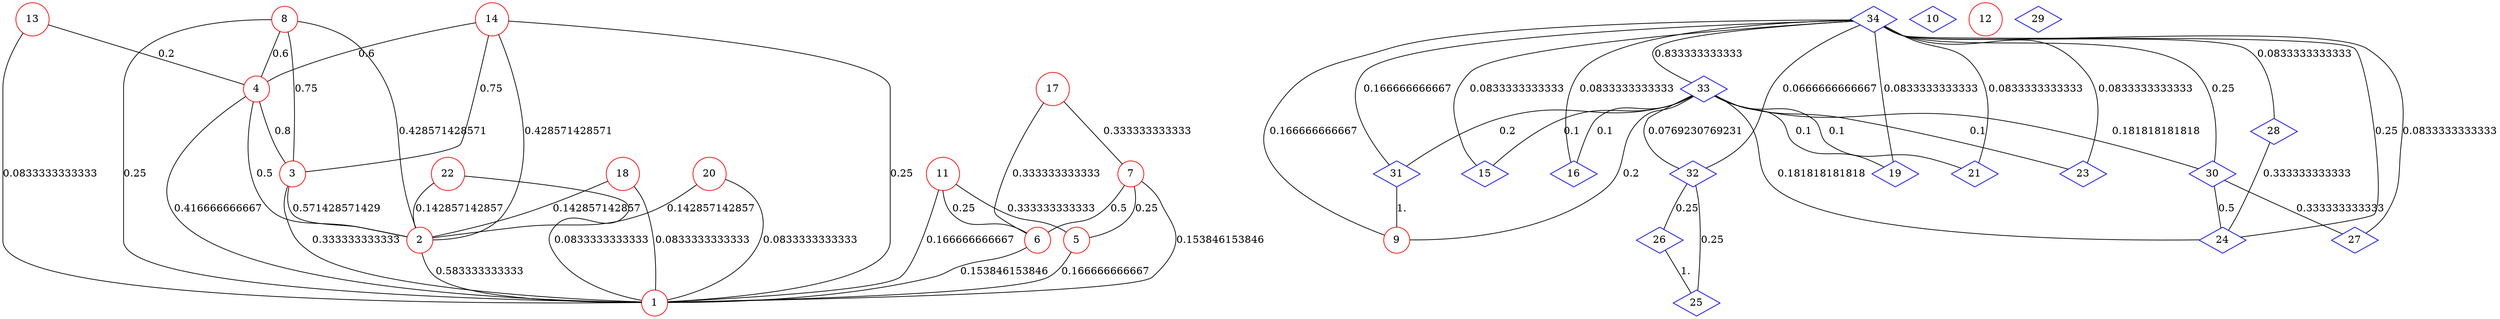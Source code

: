 graph G {
  1 [shape=circle, color="#FF0000", label="1", ];
  2 [shape=circle, color="#FF0000", label="2", ];
  3 [shape=circle, color="#FF0000", label="3", ];
  4 [shape=circle, color="#FF0000", label="4", ];
  5 [shape=circle, color="#FF0000", label="5", ];
  6 [shape=circle, color="#FF0000", label="6", ];
  7 [shape=circle, color="#FF0000", label="7", ];
  8 [shape=circle, color="#FF0000", label="8", ];
  9 [shape=circle, color="#FF0000", label="9", ];
  10 [shape=diamond, color="#0000FF", label="10", ];
  11 [shape=circle, color="#FF0000", label="11", ];
  12 [shape=circle, color="#FF0000", label="12", ];
  13 [shape=circle, color="#FF0000", label="13", ];
  14 [shape=circle, color="#FF0000", label="14", ];
  15 [shape=diamond, color="#0000FF", label="15", ];
  16 [shape=diamond, color="#0000FF", label="16", ];
  17 [shape=circle, color="#FF0000", label="17", ];
  18 [shape=circle, color="#FF0000", label="18", ];
  19 [shape=diamond, color="#0000FF", label="19", ];
  20 [shape=circle, color="#FF0000", label="20", ];
  21 [shape=diamond, color="#0000FF", label="21", ];
  22 [shape=circle, color="#FF0000", label="22", ];
  23 [shape=diamond, color="#0000FF", label="23", ];
  24 [shape=diamond, color="#0000FF", label="24", ];
  25 [shape=diamond, color="#0000FF", label="25", ];
  26 [shape=diamond, color="#0000FF", label="26", ];
  27 [shape=diamond, color="#0000FF", label="27", ];
  28 [shape=diamond, color="#0000FF", label="28", ];
  29 [shape=diamond, color="#0000FF", label="29", ];
  30 [shape=diamond, color="#0000FF", label="30", ];
  31 [shape=diamond, color="#0000FF", label="31", ];
  32 [shape=diamond, color="#0000FF", label="32", ];
  33 [shape=diamond, color="#0000FF", label="33", ];
  34 [shape=diamond, color="#0000FF", label="34", ];
  
  
  2 -- 1 [label="0.583333333333", ];
  3 -- 1 [label="0.333333333333", ];
  3 -- 2 [label="0.571428571429", ];
  4 -- 1 [label="0.416666666667", ];
  4 -- 2 [label="0.5", ];
  4 -- 3 [label="0.8", ];
  5 -- 1 [label="0.166666666667", ];
  6 -- 1 [label="0.153846153846", ];
  7 -- 1 [label="0.153846153846", ];
  7 -- 5 [label="0.25", ];
  7 -- 6 [label="0.5", ];
  8 -- 1 [label="0.25", ];
  8 -- 2 [label="0.428571428571", ];
  8 -- 3 [label="0.75", ];
  8 -- 4 [label="0.6", ];
  11 -- 1 [label="0.166666666667", ];
  11 -- 5 [label="0.333333333333", ];
  11 -- 6 [label="0.25", ];
  13 -- 1 [label="0.0833333333333", ];
  13 -- 4 [label="0.2", ];
  14 -- 1 [label="0.25", ];
  14 -- 2 [label="0.428571428571", ];
  14 -- 3 [label="0.75", ];
  14 -- 4 [label="0.6", ];
  17 -- 6 [label="0.333333333333", ];
  17 -- 7 [label="0.333333333333", ];
  18 -- 1 [label="0.0833333333333", ];
  18 -- 2 [label="0.142857142857", ];
  20 -- 1 [label="0.0833333333333", ];
  20 -- 2 [label="0.142857142857", ];
  22 -- 1 [label="0.0833333333333", ];
  22 -- 2 [label="0.142857142857", ];
  26 -- 25 [label="1.", ];
  28 -- 24 [label="0.333333333333", ];
  30 -- 24 [label="0.5", ];
  30 -- 27 [label="0.333333333333", ];
  31 -- 9 [label="1.", ];
  32 -- 25 [label="0.25", ];
  32 -- 26 [label="0.25", ];
  33 -- 9 [label="0.2", ];
  33 -- 15 [label="0.1", ];
  33 -- 16 [label="0.1", ];
  33 -- 19 [label="0.1", ];
  33 -- 21 [label="0.1", ];
  33 -- 23 [label="0.1", ];
  33 -- 24 [label="0.181818181818", ];
  33 -- 30 [label="0.181818181818", ];
  33 -- 31 [label="0.2", ];
  33 -- 32 [label="0.0769230769231", ];
  34 -- 9 [label="0.166666666667", ];
  34 -- 15 [label="0.0833333333333", ];
  34 -- 16 [label="0.0833333333333", ];
  34 -- 19 [label="0.0833333333333", ];
  34 -- 21 [label="0.0833333333333", ];
  34 -- 23 [label="0.0833333333333", ];
  34 -- 24 [label="0.25", ];
  34 -- 27 [label="0.0833333333333", ];
  34 -- 28 [label="0.0833333333333", ];
  34 -- 30 [label="0.25", ];
  34 -- 31 [label="0.166666666667", ];
  34 -- 32 [label="0.0666666666667", ];
  34 -- 33 [label="0.833333333333", ];
  
  }